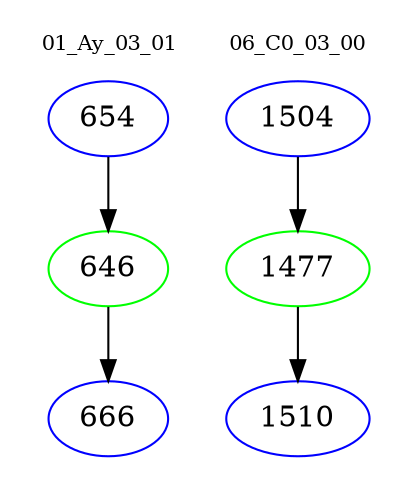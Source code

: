 digraph{
subgraph cluster_0 {
color = white
label = "01_Ay_03_01";
fontsize=10;
T0_654 [label="654", color="blue"]
T0_654 -> T0_646 [color="black"]
T0_646 [label="646", color="green"]
T0_646 -> T0_666 [color="black"]
T0_666 [label="666", color="blue"]
}
subgraph cluster_1 {
color = white
label = "06_C0_03_00";
fontsize=10;
T1_1504 [label="1504", color="blue"]
T1_1504 -> T1_1477 [color="black"]
T1_1477 [label="1477", color="green"]
T1_1477 -> T1_1510 [color="black"]
T1_1510 [label="1510", color="blue"]
}
}
